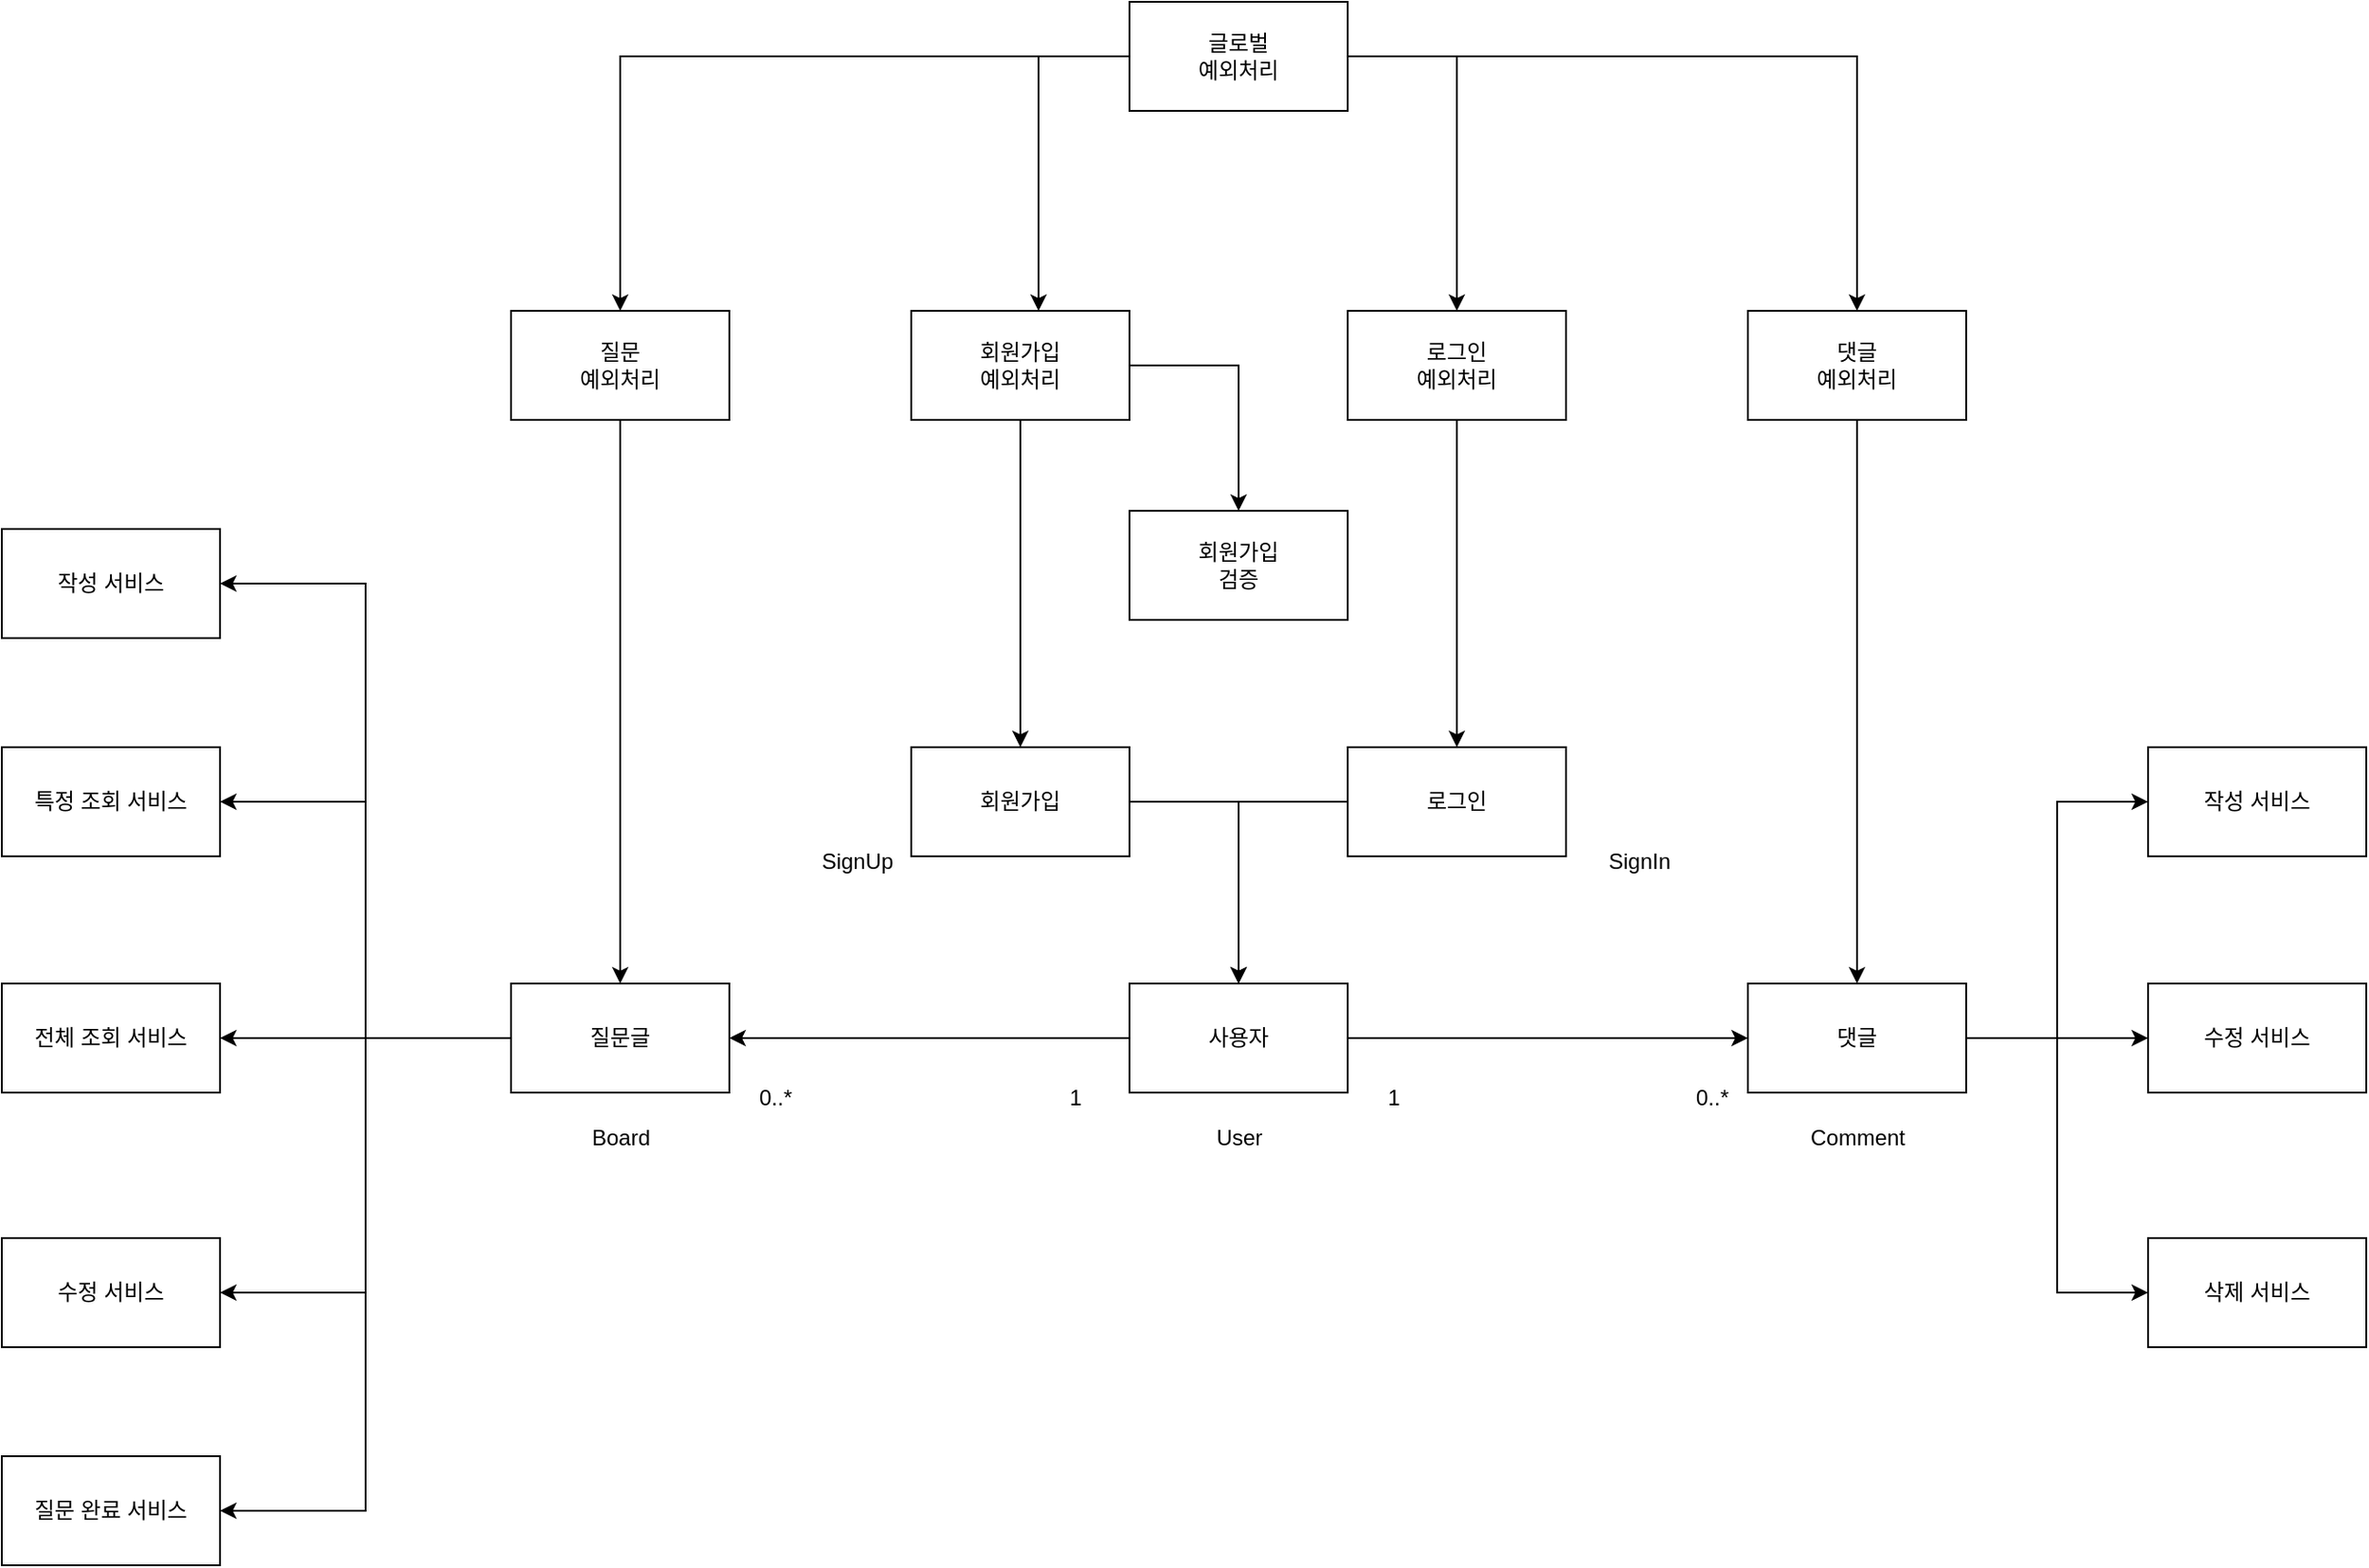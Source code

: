 <mxfile version="22.1.3" type="github">
  <diagram name="페이지-1" id="HCsCM02513WGVO04BGa-">
    <mxGraphModel dx="2713" dy="1927" grid="1" gridSize="10" guides="1" tooltips="1" connect="1" arrows="1" fold="1" page="1" pageScale="1" pageWidth="827" pageHeight="1169" math="0" shadow="0">
      <root>
        <mxCell id="0" />
        <mxCell id="1" parent="0" />
        <mxCell id="yKGulJFXTo4-5sV3-5xN-19" style="edgeStyle=orthogonalEdgeStyle;rounded=0;orthogonalLoop=1;jettySize=auto;html=1;" parent="1" source="yKGulJFXTo4-5sV3-5xN-1" target="yKGulJFXTo4-5sV3-5xN-3" edge="1">
          <mxGeometry relative="1" as="geometry" />
        </mxCell>
        <mxCell id="yKGulJFXTo4-5sV3-5xN-25" style="edgeStyle=orthogonalEdgeStyle;rounded=0;orthogonalLoop=1;jettySize=auto;html=1;" parent="1" source="yKGulJFXTo4-5sV3-5xN-1" target="yKGulJFXTo4-5sV3-5xN-4" edge="1">
          <mxGeometry relative="1" as="geometry" />
        </mxCell>
        <mxCell id="yKGulJFXTo4-5sV3-5xN-1" value="사용자" style="rounded=0;whiteSpace=wrap;html=1;" parent="1" vertex="1">
          <mxGeometry x="330" y="20" width="120" height="60" as="geometry" />
        </mxCell>
        <mxCell id="yKGulJFXTo4-5sV3-5xN-20" style="edgeStyle=orthogonalEdgeStyle;rounded=0;orthogonalLoop=1;jettySize=auto;html=1;entryX=1;entryY=0.5;entryDx=0;entryDy=0;" parent="1" source="yKGulJFXTo4-5sV3-5xN-3" target="yKGulJFXTo4-5sV3-5xN-13" edge="1">
          <mxGeometry relative="1" as="geometry" />
        </mxCell>
        <mxCell id="yKGulJFXTo4-5sV3-5xN-21" style="edgeStyle=orthogonalEdgeStyle;rounded=0;orthogonalLoop=1;jettySize=auto;html=1;entryX=1;entryY=0.5;entryDx=0;entryDy=0;" parent="1" source="yKGulJFXTo4-5sV3-5xN-3" target="yKGulJFXTo4-5sV3-5xN-14" edge="1">
          <mxGeometry relative="1" as="geometry" />
        </mxCell>
        <mxCell id="yKGulJFXTo4-5sV3-5xN-22" style="edgeStyle=orthogonalEdgeStyle;rounded=0;orthogonalLoop=1;jettySize=auto;html=1;" parent="1" source="yKGulJFXTo4-5sV3-5xN-3" target="yKGulJFXTo4-5sV3-5xN-15" edge="1">
          <mxGeometry relative="1" as="geometry" />
        </mxCell>
        <mxCell id="yKGulJFXTo4-5sV3-5xN-23" style="edgeStyle=orthogonalEdgeStyle;rounded=0;orthogonalLoop=1;jettySize=auto;html=1;entryX=1;entryY=0.5;entryDx=0;entryDy=0;" parent="1" source="yKGulJFXTo4-5sV3-5xN-3" target="yKGulJFXTo4-5sV3-5xN-16" edge="1">
          <mxGeometry relative="1" as="geometry" />
        </mxCell>
        <mxCell id="yKGulJFXTo4-5sV3-5xN-24" style="edgeStyle=orthogonalEdgeStyle;rounded=0;orthogonalLoop=1;jettySize=auto;html=1;entryX=1;entryY=0.5;entryDx=0;entryDy=0;" parent="1" source="yKGulJFXTo4-5sV3-5xN-3" target="yKGulJFXTo4-5sV3-5xN-18" edge="1">
          <mxGeometry relative="1" as="geometry" />
        </mxCell>
        <mxCell id="yKGulJFXTo4-5sV3-5xN-3" value="질문글" style="rounded=0;whiteSpace=wrap;html=1;" parent="1" vertex="1">
          <mxGeometry x="-10" y="20" width="120" height="60" as="geometry" />
        </mxCell>
        <mxCell id="yKGulJFXTo4-5sV3-5xN-31" style="edgeStyle=orthogonalEdgeStyle;rounded=0;orthogonalLoop=1;jettySize=auto;html=1;entryX=0;entryY=0.5;entryDx=0;entryDy=0;" parent="1" source="yKGulJFXTo4-5sV3-5xN-4" target="yKGulJFXTo4-5sV3-5xN-26" edge="1">
          <mxGeometry relative="1" as="geometry" />
        </mxCell>
        <mxCell id="yKGulJFXTo4-5sV3-5xN-32" style="edgeStyle=orthogonalEdgeStyle;rounded=0;orthogonalLoop=1;jettySize=auto;html=1;" parent="1" source="yKGulJFXTo4-5sV3-5xN-4" target="yKGulJFXTo4-5sV3-5xN-29" edge="1">
          <mxGeometry relative="1" as="geometry" />
        </mxCell>
        <mxCell id="yKGulJFXTo4-5sV3-5xN-33" style="edgeStyle=orthogonalEdgeStyle;rounded=0;orthogonalLoop=1;jettySize=auto;html=1;entryX=0;entryY=0.5;entryDx=0;entryDy=0;" parent="1" source="yKGulJFXTo4-5sV3-5xN-4" target="yKGulJFXTo4-5sV3-5xN-30" edge="1">
          <mxGeometry relative="1" as="geometry" />
        </mxCell>
        <mxCell id="yKGulJFXTo4-5sV3-5xN-4" value="댓글" style="rounded=0;whiteSpace=wrap;html=1;" parent="1" vertex="1">
          <mxGeometry x="670" y="20" width="120" height="60" as="geometry" />
        </mxCell>
        <mxCell id="yKGulJFXTo4-5sV3-5xN-11" style="edgeStyle=orthogonalEdgeStyle;rounded=0;orthogonalLoop=1;jettySize=auto;html=1;" parent="1" source="yKGulJFXTo4-5sV3-5xN-9" target="yKGulJFXTo4-5sV3-5xN-1" edge="1">
          <mxGeometry relative="1" as="geometry">
            <Array as="points">
              <mxPoint x="390" y="-80" />
            </Array>
          </mxGeometry>
        </mxCell>
        <mxCell id="yKGulJFXTo4-5sV3-5xN-9" value="회원가입" style="rounded=0;whiteSpace=wrap;html=1;" parent="1" vertex="1">
          <mxGeometry x="210" y="-110" width="120" height="60" as="geometry" />
        </mxCell>
        <mxCell id="yKGulJFXTo4-5sV3-5xN-12" style="edgeStyle=orthogonalEdgeStyle;rounded=0;orthogonalLoop=1;jettySize=auto;html=1;" parent="1" source="yKGulJFXTo4-5sV3-5xN-10" target="yKGulJFXTo4-5sV3-5xN-1" edge="1">
          <mxGeometry relative="1" as="geometry">
            <Array as="points">
              <mxPoint x="390" y="-80" />
            </Array>
          </mxGeometry>
        </mxCell>
        <mxCell id="yKGulJFXTo4-5sV3-5xN-10" value="로그인" style="rounded=0;whiteSpace=wrap;html=1;" parent="1" vertex="1">
          <mxGeometry x="450" y="-110" width="120" height="60" as="geometry" />
        </mxCell>
        <mxCell id="yKGulJFXTo4-5sV3-5xN-13" value="작성 서비스" style="rounded=0;whiteSpace=wrap;html=1;" parent="1" vertex="1">
          <mxGeometry x="-290" y="-230" width="120" height="60" as="geometry" />
        </mxCell>
        <mxCell id="yKGulJFXTo4-5sV3-5xN-14" value="특정 조회 서비스" style="rounded=0;whiteSpace=wrap;html=1;" parent="1" vertex="1">
          <mxGeometry x="-290" y="-110" width="120" height="60" as="geometry" />
        </mxCell>
        <mxCell id="yKGulJFXTo4-5sV3-5xN-15" value="전체 조회 서비스" style="rounded=0;whiteSpace=wrap;html=1;" parent="1" vertex="1">
          <mxGeometry x="-290" y="20" width="120" height="60" as="geometry" />
        </mxCell>
        <mxCell id="yKGulJFXTo4-5sV3-5xN-16" value="수정 서비스" style="rounded=0;whiteSpace=wrap;html=1;" parent="1" vertex="1">
          <mxGeometry x="-290" y="160" width="120" height="60" as="geometry" />
        </mxCell>
        <mxCell id="yKGulJFXTo4-5sV3-5xN-18" value="질문 완료 서비스" style="rounded=0;whiteSpace=wrap;html=1;" parent="1" vertex="1">
          <mxGeometry x="-290" y="280" width="120" height="60" as="geometry" />
        </mxCell>
        <mxCell id="yKGulJFXTo4-5sV3-5xN-26" value="작성 서비스" style="rounded=0;whiteSpace=wrap;html=1;" parent="1" vertex="1">
          <mxGeometry x="890" y="-110" width="120" height="60" as="geometry" />
        </mxCell>
        <mxCell id="yKGulJFXTo4-5sV3-5xN-29" value="수정 서비스" style="rounded=0;whiteSpace=wrap;html=1;" parent="1" vertex="1">
          <mxGeometry x="890" y="20" width="120" height="60" as="geometry" />
        </mxCell>
        <mxCell id="yKGulJFXTo4-5sV3-5xN-30" value="삭제 서비스" style="rounded=0;whiteSpace=wrap;html=1;" parent="1" vertex="1">
          <mxGeometry x="890" y="160" width="120" height="60" as="geometry" />
        </mxCell>
        <mxCell id="yKGulJFXTo4-5sV3-5xN-35" style="edgeStyle=orthogonalEdgeStyle;rounded=0;orthogonalLoop=1;jettySize=auto;html=1;" parent="1" source="yKGulJFXTo4-5sV3-5xN-34" target="yKGulJFXTo4-5sV3-5xN-4" edge="1">
          <mxGeometry relative="1" as="geometry" />
        </mxCell>
        <mxCell id="yKGulJFXTo4-5sV3-5xN-34" value="댓글&lt;br&gt;예외처리" style="rounded=0;whiteSpace=wrap;html=1;" parent="1" vertex="1">
          <mxGeometry x="670" y="-350" width="120" height="60" as="geometry" />
        </mxCell>
        <mxCell id="yKGulJFXTo4-5sV3-5xN-37" style="edgeStyle=orthogonalEdgeStyle;rounded=0;orthogonalLoop=1;jettySize=auto;html=1;" parent="1" source="yKGulJFXTo4-5sV3-5xN-36" target="yKGulJFXTo4-5sV3-5xN-3" edge="1">
          <mxGeometry relative="1" as="geometry" />
        </mxCell>
        <mxCell id="yKGulJFXTo4-5sV3-5xN-36" value="질문 &lt;br&gt;예외처리" style="rounded=0;whiteSpace=wrap;html=1;" parent="1" vertex="1">
          <mxGeometry x="-10" y="-350" width="120" height="60" as="geometry" />
        </mxCell>
        <mxCell id="yKGulJFXTo4-5sV3-5xN-40" style="edgeStyle=orthogonalEdgeStyle;rounded=0;orthogonalLoop=1;jettySize=auto;html=1;" parent="1" source="yKGulJFXTo4-5sV3-5xN-38" target="yKGulJFXTo4-5sV3-5xN-9" edge="1">
          <mxGeometry relative="1" as="geometry" />
        </mxCell>
        <mxCell id="yKGulJFXTo4-5sV3-5xN-58" style="edgeStyle=orthogonalEdgeStyle;rounded=0;orthogonalLoop=1;jettySize=auto;html=1;entryX=0.5;entryY=0;entryDx=0;entryDy=0;" parent="1" source="yKGulJFXTo4-5sV3-5xN-38" target="yKGulJFXTo4-5sV3-5xN-57" edge="1">
          <mxGeometry relative="1" as="geometry">
            <Array as="points">
              <mxPoint x="390" y="-320" />
            </Array>
          </mxGeometry>
        </mxCell>
        <mxCell id="yKGulJFXTo4-5sV3-5xN-38" value="회원가입&lt;br&gt;예외처리" style="rounded=0;whiteSpace=wrap;html=1;" parent="1" vertex="1">
          <mxGeometry x="210" y="-350" width="120" height="60" as="geometry" />
        </mxCell>
        <mxCell id="yKGulJFXTo4-5sV3-5xN-41" style="edgeStyle=orthogonalEdgeStyle;rounded=0;orthogonalLoop=1;jettySize=auto;html=1;" parent="1" source="yKGulJFXTo4-5sV3-5xN-39" target="yKGulJFXTo4-5sV3-5xN-10" edge="1">
          <mxGeometry relative="1" as="geometry" />
        </mxCell>
        <mxCell id="yKGulJFXTo4-5sV3-5xN-39" value="로그인&lt;br&gt;예외처리" style="rounded=0;whiteSpace=wrap;html=1;" parent="1" vertex="1">
          <mxGeometry x="450" y="-350" width="120" height="60" as="geometry" />
        </mxCell>
        <mxCell id="yKGulJFXTo4-5sV3-5xN-43" style="edgeStyle=orthogonalEdgeStyle;rounded=0;orthogonalLoop=1;jettySize=auto;html=1;" parent="1" source="yKGulJFXTo4-5sV3-5xN-42" target="yKGulJFXTo4-5sV3-5xN-38" edge="1">
          <mxGeometry relative="1" as="geometry">
            <Array as="points">
              <mxPoint x="280" y="-490" />
            </Array>
          </mxGeometry>
        </mxCell>
        <mxCell id="yKGulJFXTo4-5sV3-5xN-46" style="edgeStyle=orthogonalEdgeStyle;rounded=0;orthogonalLoop=1;jettySize=auto;html=1;entryX=0.5;entryY=0;entryDx=0;entryDy=0;" parent="1" source="yKGulJFXTo4-5sV3-5xN-42" target="yKGulJFXTo4-5sV3-5xN-39" edge="1">
          <mxGeometry relative="1" as="geometry">
            <Array as="points">
              <mxPoint x="510" y="-490" />
            </Array>
          </mxGeometry>
        </mxCell>
        <mxCell id="yKGulJFXTo4-5sV3-5xN-47" style="edgeStyle=orthogonalEdgeStyle;rounded=0;orthogonalLoop=1;jettySize=auto;html=1;" parent="1" source="yKGulJFXTo4-5sV3-5xN-42" target="yKGulJFXTo4-5sV3-5xN-34" edge="1">
          <mxGeometry relative="1" as="geometry" />
        </mxCell>
        <mxCell id="yKGulJFXTo4-5sV3-5xN-48" style="edgeStyle=orthogonalEdgeStyle;rounded=0;orthogonalLoop=1;jettySize=auto;html=1;" parent="1" source="yKGulJFXTo4-5sV3-5xN-42" target="yKGulJFXTo4-5sV3-5xN-36" edge="1">
          <mxGeometry relative="1" as="geometry" />
        </mxCell>
        <mxCell id="yKGulJFXTo4-5sV3-5xN-42" value="글로벌&lt;br&gt;예외처리" style="rounded=0;whiteSpace=wrap;html=1;" parent="1" vertex="1">
          <mxGeometry x="330" y="-520" width="120" height="60" as="geometry" />
        </mxCell>
        <mxCell id="yKGulJFXTo4-5sV3-5xN-52" value="SignUp" style="text;html=1;align=center;verticalAlign=middle;resizable=0;points=[];autosize=1;strokeColor=none;fillColor=none;" parent="1" vertex="1">
          <mxGeometry x="150" y="-62" width="60" height="30" as="geometry" />
        </mxCell>
        <mxCell id="yKGulJFXTo4-5sV3-5xN-53" value="SignIn" style="text;html=1;align=center;verticalAlign=middle;resizable=0;points=[];autosize=1;strokeColor=none;fillColor=none;" parent="1" vertex="1">
          <mxGeometry x="580" y="-62" width="60" height="30" as="geometry" />
        </mxCell>
        <mxCell id="yKGulJFXTo4-5sV3-5xN-54" value="User" style="text;html=1;align=center;verticalAlign=middle;resizable=0;points=[];autosize=1;strokeColor=none;fillColor=none;" parent="1" vertex="1">
          <mxGeometry x="365" y="90" width="50" height="30" as="geometry" />
        </mxCell>
        <mxCell id="yKGulJFXTo4-5sV3-5xN-55" value="Board" style="text;html=1;align=center;verticalAlign=middle;resizable=0;points=[];autosize=1;strokeColor=none;fillColor=none;" parent="1" vertex="1">
          <mxGeometry x="20" y="90" width="60" height="30" as="geometry" />
        </mxCell>
        <mxCell id="yKGulJFXTo4-5sV3-5xN-56" value="Comment" style="text;html=1;align=center;verticalAlign=middle;resizable=0;points=[];autosize=1;strokeColor=none;fillColor=none;" parent="1" vertex="1">
          <mxGeometry x="690" y="90" width="80" height="30" as="geometry" />
        </mxCell>
        <mxCell id="yKGulJFXTo4-5sV3-5xN-57" value="회원가입&lt;br&gt;검증" style="rounded=0;whiteSpace=wrap;html=1;" parent="1" vertex="1">
          <mxGeometry x="330" y="-240" width="120" height="60" as="geometry" />
        </mxCell>
        <mxCell id="yKGulJFXTo4-5sV3-5xN-59" value="1" style="text;html=1;align=center;verticalAlign=middle;resizable=0;points=[];autosize=1;strokeColor=none;fillColor=none;" parent="1" vertex="1">
          <mxGeometry x="285" y="68" width="30" height="30" as="geometry" />
        </mxCell>
        <mxCell id="yKGulJFXTo4-5sV3-5xN-60" value="0..*" style="text;html=1;align=center;verticalAlign=middle;resizable=0;points=[];autosize=1;strokeColor=none;fillColor=none;" parent="1" vertex="1">
          <mxGeometry x="115" y="68" width="40" height="30" as="geometry" />
        </mxCell>
        <mxCell id="yKGulJFXTo4-5sV3-5xN-61" value="0..*" style="text;html=1;align=center;verticalAlign=middle;resizable=0;points=[];autosize=1;strokeColor=none;fillColor=none;" parent="1" vertex="1">
          <mxGeometry x="630" y="68" width="40" height="30" as="geometry" />
        </mxCell>
        <mxCell id="sMqshGjzyZPMtYpzHUZD-1" value="1" style="text;html=1;align=center;verticalAlign=middle;resizable=0;points=[];autosize=1;strokeColor=none;fillColor=none;" vertex="1" parent="1">
          <mxGeometry x="460" y="68" width="30" height="30" as="geometry" />
        </mxCell>
      </root>
    </mxGraphModel>
  </diagram>
</mxfile>
